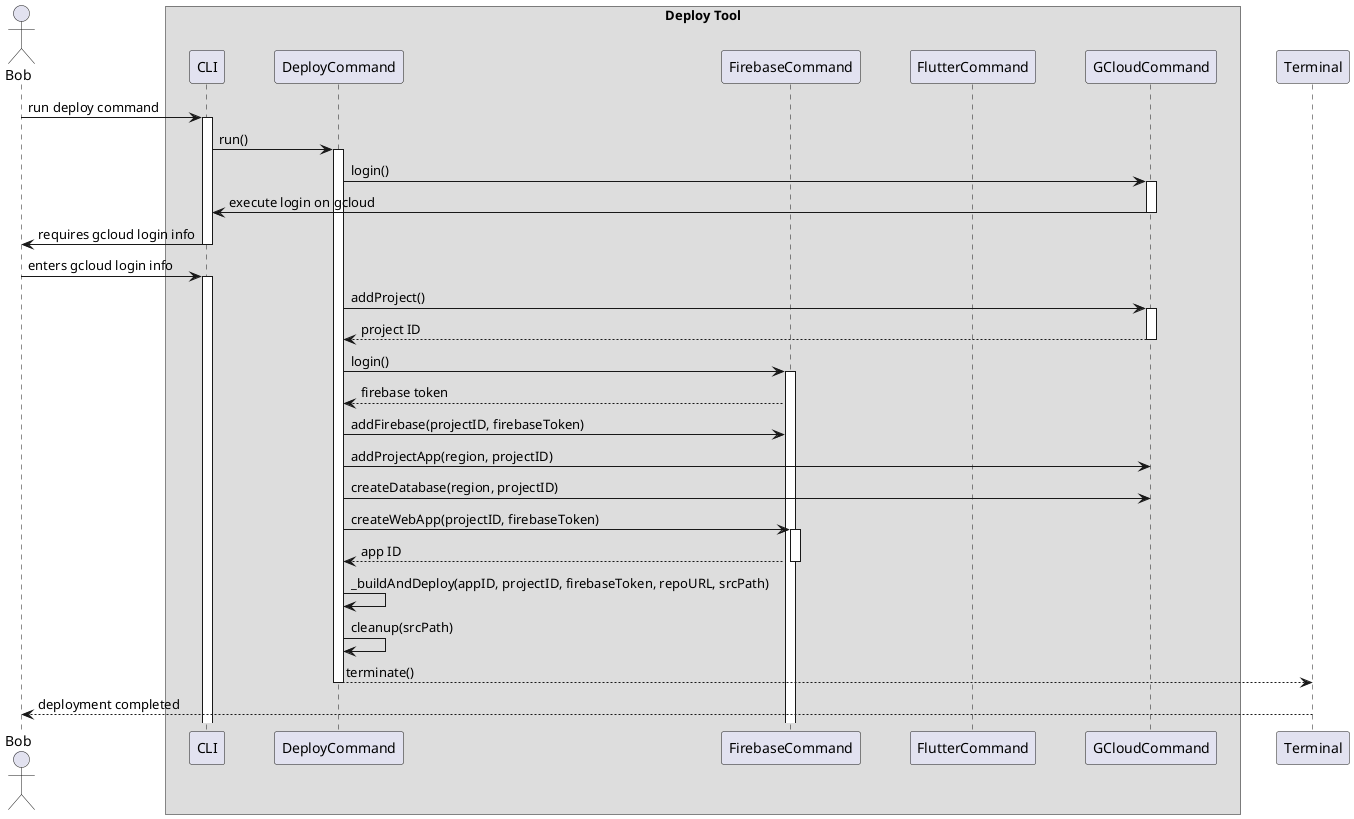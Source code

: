 @startuml deploy_command_sequence_diagram

skinparam ParticipantPadding 20
skinparam BoxPadding 10

actor Bob

box "Deploy Tool"
participant CLI
participant DeployCommand
participant FirebaseCommand
participant FlutterCommand
participant GCloudCommand
end box

Bob -> CLI ++ : run deploy command
CLI -> DeployCommand ++ : run()

DeployCommand -> GCloudCommand ++: login()
GCloudCommand -> CLI -- : execute login on gcloud
CLI -> Bob -- : requires gcloud login info
Bob -> CLI ++ : enters gcloud login info
DeployCommand -> GCloudCommand ++ : addProject()
return project ID

DeployCommand -> FirebaseCommand ++ : login()
FirebaseCommand --> DeployCommand : firebase token

DeployCommand -> FirebaseCommand : addFirebase(projectID, firebaseToken)
DeployCommand -> GCloudCommand : addProjectApp(region, projectID)
DeployCommand -> GCloudCommand : createDatabase(region, projectID)
DeployCommand -> FirebaseCommand : createWebApp(projectID, firebaseToken)

activate FirebaseCommand
FirebaseCommand --> DeployCommand : app ID
deactivate FirebaseCommand

DeployCommand -> DeployCommand : _buildAndDeploy(appID, projectID, firebaseToken, repoURL, srcPath)
DeployCommand -> DeployCommand : cleanup(srcPath)
DeployCommand --> Terminal : terminate()
deactivate DeployCommand

Terminal --> Bob : deployment completed
deactivate Terminal

@enduml
